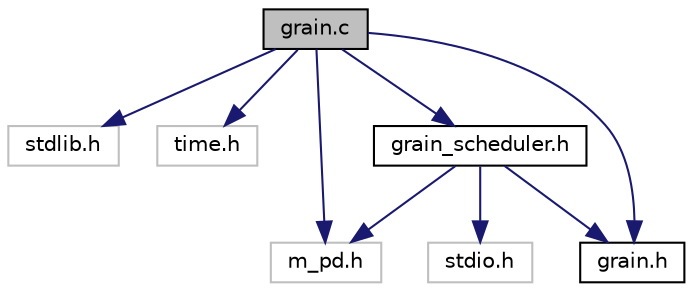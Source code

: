 digraph "grain.c"
{
 // LATEX_PDF_SIZE
  edge [fontname="Helvetica",fontsize="10",labelfontname="Helvetica",labelfontsize="10"];
  node [fontname="Helvetica",fontsize="10",shape=record];
  Node1 [label="grain.c",height=0.2,width=0.4,color="black", fillcolor="grey75", style="filled", fontcolor="black",tooltip="Functions to create grains for the grain_scheduler object.     Grain includes the methods to initiali..."];
  Node1 -> Node2 [color="midnightblue",fontsize="10",style="solid",fontname="Helvetica"];
  Node2 [label="stdlib.h",height=0.2,width=0.4,color="grey75", fillcolor="white", style="filled",tooltip=" "];
  Node1 -> Node3 [color="midnightblue",fontsize="10",style="solid",fontname="Helvetica"];
  Node3 [label="time.h",height=0.2,width=0.4,color="grey75", fillcolor="white", style="filled",tooltip=" "];
  Node1 -> Node4 [color="midnightblue",fontsize="10",style="solid",fontname="Helvetica"];
  Node4 [label="m_pd.h",height=0.2,width=0.4,color="grey75", fillcolor="white", style="filled",tooltip=" "];
  Node1 -> Node5 [color="midnightblue",fontsize="10",style="solid",fontname="Helvetica"];
  Node5 [label="grain.h",height=0.2,width=0.4,color="black", fillcolor="white", style="filled",URL="$grain_8h.html",tooltip="Object to handle the individual grains of the grainmaker~ object.     Grain includes the methods to i..."];
  Node1 -> Node6 [color="midnightblue",fontsize="10",style="solid",fontname="Helvetica"];
  Node6 [label="grain_scheduler.h",height=0.2,width=0.4,color="black", fillcolor="white", style="filled",URL="$grain__scheduler_8h.html",tooltip="Object to handle the creation, deletion and scheduling of grains     Grain_scheduler manages all grai..."];
  Node6 -> Node7 [color="midnightblue",fontsize="10",style="solid",fontname="Helvetica"];
  Node7 [label="stdio.h",height=0.2,width=0.4,color="grey75", fillcolor="white", style="filled",tooltip=" "];
  Node6 -> Node4 [color="midnightblue",fontsize="10",style="solid",fontname="Helvetica"];
  Node6 -> Node5 [color="midnightblue",fontsize="10",style="solid",fontname="Helvetica"];
}
